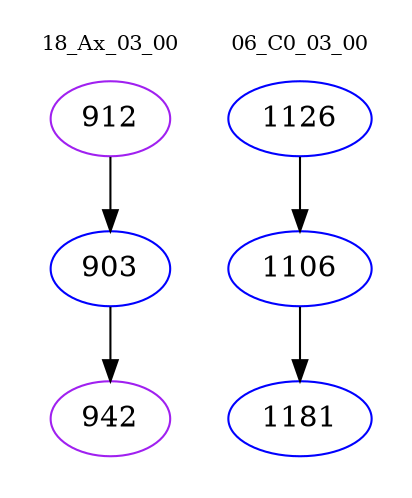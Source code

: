 digraph{
subgraph cluster_0 {
color = white
label = "18_Ax_03_00";
fontsize=10;
T0_912 [label="912", color="purple"]
T0_912 -> T0_903 [color="black"]
T0_903 [label="903", color="blue"]
T0_903 -> T0_942 [color="black"]
T0_942 [label="942", color="purple"]
}
subgraph cluster_1 {
color = white
label = "06_C0_03_00";
fontsize=10;
T1_1126 [label="1126", color="blue"]
T1_1126 -> T1_1106 [color="black"]
T1_1106 [label="1106", color="blue"]
T1_1106 -> T1_1181 [color="black"]
T1_1181 [label="1181", color="blue"]
}
}
